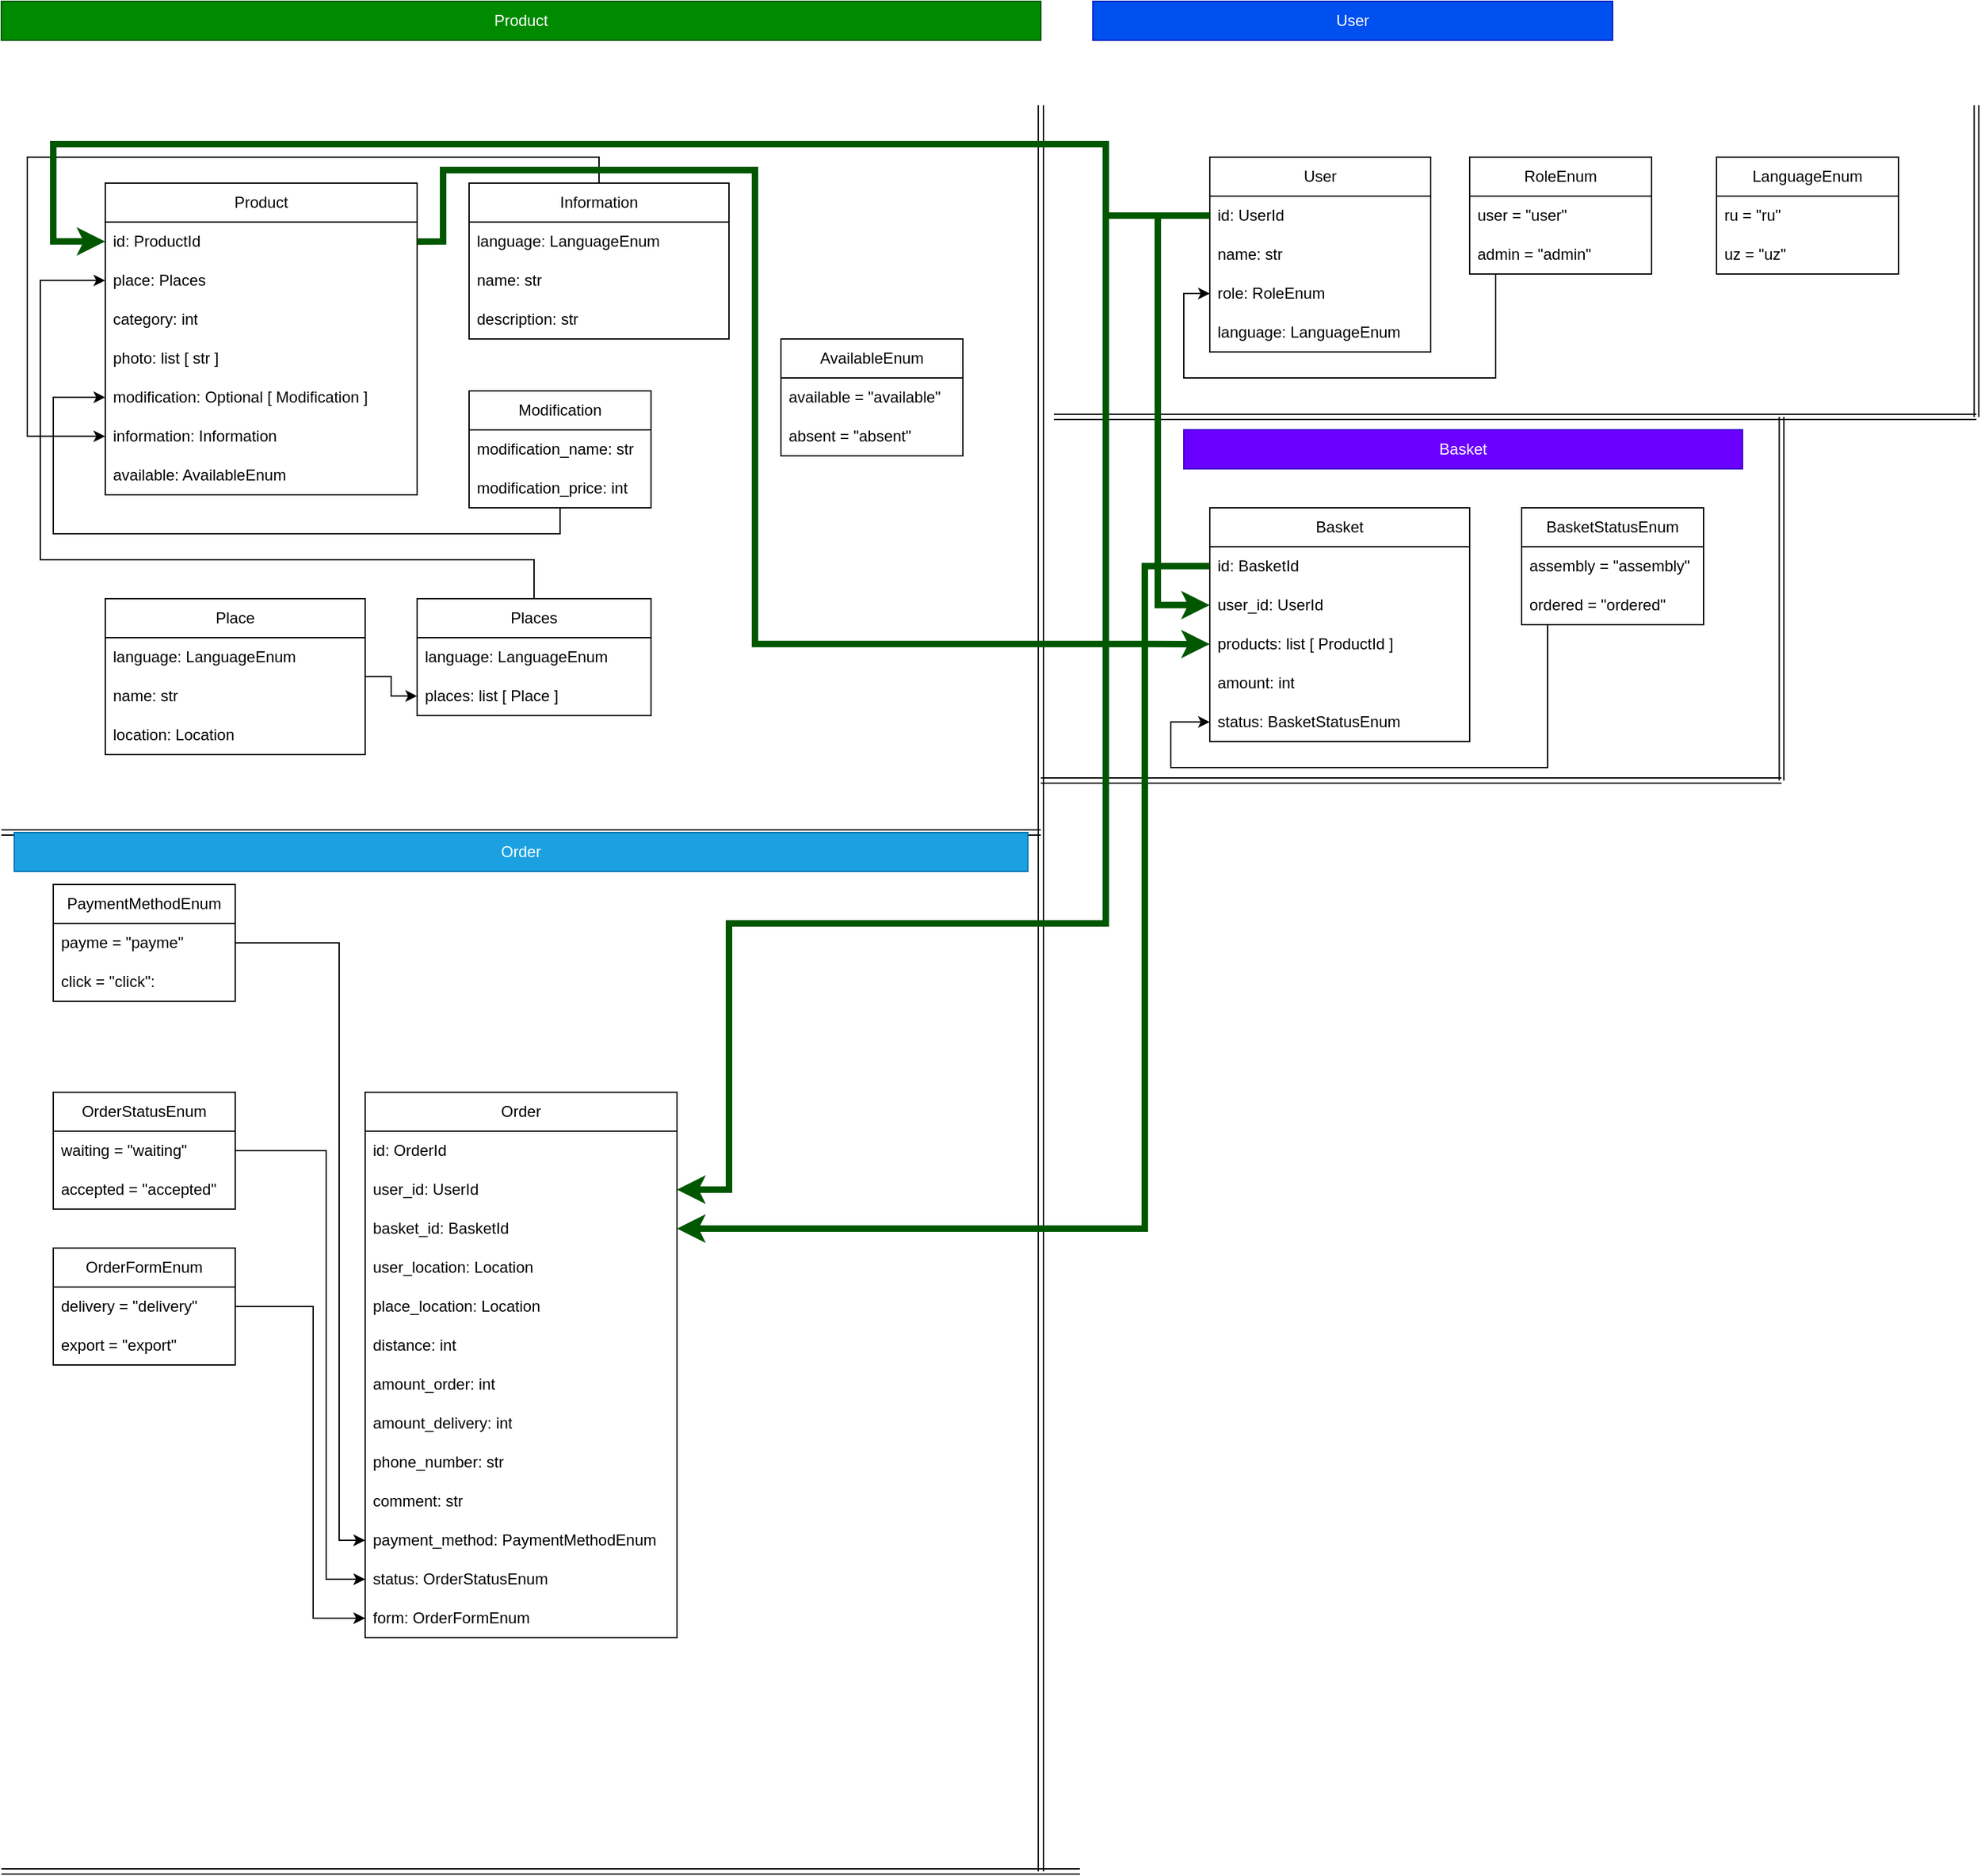 <mxfile version="21.3.2" type="github" pages="2">
  <diagram name="Страница 1" id="1BGJjEX1ncRzJNrh3b40">
    <mxGraphModel dx="1857" dy="2196" grid="1" gridSize="10" guides="1" tooltips="1" connect="1" arrows="1" fold="1" page="1" pageScale="1" pageWidth="827" pageHeight="1169" math="0" shadow="0">
      <root>
        <mxCell id="0" />
        <mxCell id="1" parent="0" />
        <mxCell id="f8X2pZttK8cUpLkIfQlC-1" value="Product" style="swimlane;fontStyle=0;childLayout=stackLayout;horizontal=1;startSize=30;horizontalStack=0;resizeParent=1;resizeParentMax=0;resizeLast=0;collapsible=1;marginBottom=0;whiteSpace=wrap;html=1;" parent="1" vertex="1">
          <mxGeometry x="80" y="59.94" width="240" height="240" as="geometry" />
        </mxCell>
        <mxCell id="f8X2pZttK8cUpLkIfQlC-2" value="id: ProductId" style="text;strokeColor=none;fillColor=none;align=left;verticalAlign=middle;spacingLeft=4;spacingRight=4;overflow=hidden;points=[[0,0.5],[1,0.5]];portConstraint=eastwest;rotatable=0;whiteSpace=wrap;html=1;" parent="f8X2pZttK8cUpLkIfQlC-1" vertex="1">
          <mxGeometry y="30" width="240" height="30" as="geometry" />
        </mxCell>
        <mxCell id="f8X2pZttK8cUpLkIfQlC-3" value="place: Places" style="text;strokeColor=none;fillColor=none;align=left;verticalAlign=middle;spacingLeft=4;spacingRight=4;overflow=hidden;points=[[0,0.5],[1,0.5]];portConstraint=eastwest;rotatable=0;whiteSpace=wrap;html=1;" parent="f8X2pZttK8cUpLkIfQlC-1" vertex="1">
          <mxGeometry y="60" width="240" height="30" as="geometry" />
        </mxCell>
        <mxCell id="f8X2pZttK8cUpLkIfQlC-4" value="category: int" style="text;strokeColor=none;fillColor=none;align=left;verticalAlign=middle;spacingLeft=4;spacingRight=4;overflow=hidden;points=[[0,0.5],[1,0.5]];portConstraint=eastwest;rotatable=0;whiteSpace=wrap;html=1;" parent="f8X2pZttK8cUpLkIfQlC-1" vertex="1">
          <mxGeometry y="90" width="240" height="30" as="geometry" />
        </mxCell>
        <mxCell id="f8X2pZttK8cUpLkIfQlC-5" value="photo: list [ str ]" style="text;strokeColor=none;fillColor=none;align=left;verticalAlign=middle;spacingLeft=4;spacingRight=4;overflow=hidden;points=[[0,0.5],[1,0.5]];portConstraint=eastwest;rotatable=0;whiteSpace=wrap;html=1;" parent="f8X2pZttK8cUpLkIfQlC-1" vertex="1">
          <mxGeometry y="120" width="240" height="30" as="geometry" />
        </mxCell>
        <mxCell id="f8X2pZttK8cUpLkIfQlC-6" value="modification: Optional [ Modification ]" style="text;strokeColor=none;fillColor=none;align=left;verticalAlign=middle;spacingLeft=4;spacingRight=4;overflow=hidden;points=[[0,0.5],[1,0.5]];portConstraint=eastwest;rotatable=0;whiteSpace=wrap;html=1;" parent="f8X2pZttK8cUpLkIfQlC-1" vertex="1">
          <mxGeometry y="150" width="240" height="30" as="geometry" />
        </mxCell>
        <mxCell id="f8X2pZttK8cUpLkIfQlC-7" value="information: Information" style="text;strokeColor=none;fillColor=none;align=left;verticalAlign=middle;spacingLeft=4;spacingRight=4;overflow=hidden;points=[[0,0.5],[1,0.5]];portConstraint=eastwest;rotatable=0;whiteSpace=wrap;html=1;" parent="f8X2pZttK8cUpLkIfQlC-1" vertex="1">
          <mxGeometry y="180" width="240" height="30" as="geometry" />
        </mxCell>
        <mxCell id="f8X2pZttK8cUpLkIfQlC-8" value="available: AvailableEnum" style="text;strokeColor=none;fillColor=none;align=left;verticalAlign=middle;spacingLeft=4;spacingRight=4;overflow=hidden;points=[[0,0.5],[1,0.5]];portConstraint=eastwest;rotatable=0;whiteSpace=wrap;html=1;" parent="f8X2pZttK8cUpLkIfQlC-1" vertex="1">
          <mxGeometry y="210" width="240" height="30" as="geometry" />
        </mxCell>
        <mxCell id="f8X2pZttK8cUpLkIfQlC-16" style="edgeStyle=orthogonalEdgeStyle;rounded=0;orthogonalLoop=1;jettySize=auto;html=1;entryX=0;entryY=0.5;entryDx=0;entryDy=0;" parent="1" source="f8X2pZttK8cUpLkIfQlC-12" target="f8X2pZttK8cUpLkIfQlC-7" edge="1">
          <mxGeometry relative="1" as="geometry">
            <Array as="points">
              <mxPoint x="460" y="39.94" />
              <mxPoint x="20" y="39.94" />
              <mxPoint x="20" y="254.94" />
            </Array>
          </mxGeometry>
        </mxCell>
        <mxCell id="f8X2pZttK8cUpLkIfQlC-12" value="Information" style="swimlane;fontStyle=0;childLayout=stackLayout;horizontal=1;startSize=30;horizontalStack=0;resizeParent=1;resizeParentMax=0;resizeLast=0;collapsible=1;marginBottom=0;whiteSpace=wrap;html=1;" parent="1" vertex="1">
          <mxGeometry x="360" y="59.94" width="200" height="120" as="geometry" />
        </mxCell>
        <mxCell id="f8X2pZttK8cUpLkIfQlC-13" value="language: LanguageEnum" style="text;strokeColor=none;fillColor=none;align=left;verticalAlign=middle;spacingLeft=4;spacingRight=4;overflow=hidden;points=[[0,0.5],[1,0.5]];portConstraint=eastwest;rotatable=0;whiteSpace=wrap;html=1;" parent="f8X2pZttK8cUpLkIfQlC-12" vertex="1">
          <mxGeometry y="30" width="200" height="30" as="geometry" />
        </mxCell>
        <mxCell id="f8X2pZttK8cUpLkIfQlC-14" value="name: str" style="text;strokeColor=none;fillColor=none;align=left;verticalAlign=middle;spacingLeft=4;spacingRight=4;overflow=hidden;points=[[0,0.5],[1,0.5]];portConstraint=eastwest;rotatable=0;whiteSpace=wrap;html=1;" parent="f8X2pZttK8cUpLkIfQlC-12" vertex="1">
          <mxGeometry y="60" width="200" height="30" as="geometry" />
        </mxCell>
        <mxCell id="f8X2pZttK8cUpLkIfQlC-15" value="description: str" style="text;strokeColor=none;fillColor=none;align=left;verticalAlign=middle;spacingLeft=4;spacingRight=4;overflow=hidden;points=[[0,0.5],[1,0.5]];portConstraint=eastwest;rotatable=0;whiteSpace=wrap;html=1;" parent="f8X2pZttK8cUpLkIfQlC-12" vertex="1">
          <mxGeometry y="90" width="200" height="30" as="geometry" />
        </mxCell>
        <mxCell id="f8X2pZttK8cUpLkIfQlC-21" style="edgeStyle=orthogonalEdgeStyle;rounded=0;orthogonalLoop=1;jettySize=auto;html=1;entryX=0;entryY=0.5;entryDx=0;entryDy=0;" parent="1" source="f8X2pZttK8cUpLkIfQlC-17" target="f8X2pZttK8cUpLkIfQlC-6" edge="1">
          <mxGeometry relative="1" as="geometry">
            <Array as="points">
              <mxPoint x="430" y="329.94" />
              <mxPoint x="40" y="329.94" />
              <mxPoint x="40" y="224.94" />
            </Array>
          </mxGeometry>
        </mxCell>
        <mxCell id="f8X2pZttK8cUpLkIfQlC-17" value="Modification" style="swimlane;fontStyle=0;childLayout=stackLayout;horizontal=1;startSize=30;horizontalStack=0;resizeParent=1;resizeParentMax=0;resizeLast=0;collapsible=1;marginBottom=0;whiteSpace=wrap;html=1;" parent="1" vertex="1">
          <mxGeometry x="360" y="219.94" width="140" height="90" as="geometry" />
        </mxCell>
        <mxCell id="f8X2pZttK8cUpLkIfQlC-19" value="modification_name: str" style="text;strokeColor=none;fillColor=none;align=left;verticalAlign=middle;spacingLeft=4;spacingRight=4;overflow=hidden;points=[[0,0.5],[1,0.5]];portConstraint=eastwest;rotatable=0;whiteSpace=wrap;html=1;" parent="f8X2pZttK8cUpLkIfQlC-17" vertex="1">
          <mxGeometry y="30" width="140" height="30" as="geometry" />
        </mxCell>
        <mxCell id="f8X2pZttK8cUpLkIfQlC-20" value="modification_price: int" style="text;strokeColor=none;fillColor=none;align=left;verticalAlign=middle;spacingLeft=4;spacingRight=4;overflow=hidden;points=[[0,0.5],[1,0.5]];portConstraint=eastwest;rotatable=0;whiteSpace=wrap;html=1;" parent="f8X2pZttK8cUpLkIfQlC-17" vertex="1">
          <mxGeometry y="60" width="140" height="30" as="geometry" />
        </mxCell>
        <mxCell id="f8X2pZttK8cUpLkIfQlC-30" style="edgeStyle=orthogonalEdgeStyle;rounded=0;orthogonalLoop=1;jettySize=auto;html=1;entryX=0;entryY=0.5;entryDx=0;entryDy=0;" parent="1" source="f8X2pZttK8cUpLkIfQlC-22" target="f8X2pZttK8cUpLkIfQlC-28" edge="1">
          <mxGeometry relative="1" as="geometry" />
        </mxCell>
        <mxCell id="f8X2pZttK8cUpLkIfQlC-22" value="Place" style="swimlane;fontStyle=0;childLayout=stackLayout;horizontal=1;startSize=30;horizontalStack=0;resizeParent=1;resizeParentMax=0;resizeLast=0;collapsible=1;marginBottom=0;whiteSpace=wrap;html=1;" parent="1" vertex="1">
          <mxGeometry x="80" y="379.94" width="200" height="120" as="geometry" />
        </mxCell>
        <mxCell id="f8X2pZttK8cUpLkIfQlC-23" value="language: LanguageEnum" style="text;strokeColor=none;fillColor=none;align=left;verticalAlign=middle;spacingLeft=4;spacingRight=4;overflow=hidden;points=[[0,0.5],[1,0.5]];portConstraint=eastwest;rotatable=0;whiteSpace=wrap;html=1;" parent="f8X2pZttK8cUpLkIfQlC-22" vertex="1">
          <mxGeometry y="30" width="200" height="30" as="geometry" />
        </mxCell>
        <mxCell id="f8X2pZttK8cUpLkIfQlC-24" value="name: str" style="text;strokeColor=none;fillColor=none;align=left;verticalAlign=middle;spacingLeft=4;spacingRight=4;overflow=hidden;points=[[0,0.5],[1,0.5]];portConstraint=eastwest;rotatable=0;whiteSpace=wrap;html=1;" parent="f8X2pZttK8cUpLkIfQlC-22" vertex="1">
          <mxGeometry y="60" width="200" height="30" as="geometry" />
        </mxCell>
        <mxCell id="f8X2pZttK8cUpLkIfQlC-25" value="location: Location" style="text;strokeColor=none;fillColor=none;align=left;verticalAlign=middle;spacingLeft=4;spacingRight=4;overflow=hidden;points=[[0,0.5],[1,0.5]];portConstraint=eastwest;rotatable=0;whiteSpace=wrap;html=1;" parent="f8X2pZttK8cUpLkIfQlC-22" vertex="1">
          <mxGeometry y="90" width="200" height="30" as="geometry" />
        </mxCell>
        <mxCell id="f8X2pZttK8cUpLkIfQlC-31" style="edgeStyle=orthogonalEdgeStyle;rounded=0;orthogonalLoop=1;jettySize=auto;html=1;entryX=0;entryY=0.5;entryDx=0;entryDy=0;" parent="1" source="f8X2pZttK8cUpLkIfQlC-26" target="f8X2pZttK8cUpLkIfQlC-3" edge="1">
          <mxGeometry relative="1" as="geometry">
            <Array as="points">
              <mxPoint x="410" y="349.94" />
              <mxPoint x="30" y="349.94" />
              <mxPoint x="30" y="134.94" />
            </Array>
          </mxGeometry>
        </mxCell>
        <mxCell id="f8X2pZttK8cUpLkIfQlC-26" value="Places" style="swimlane;fontStyle=0;childLayout=stackLayout;horizontal=1;startSize=30;horizontalStack=0;resizeParent=1;resizeParentMax=0;resizeLast=0;collapsible=1;marginBottom=0;whiteSpace=wrap;html=1;" parent="1" vertex="1">
          <mxGeometry x="320" y="379.94" width="180" height="90" as="geometry" />
        </mxCell>
        <mxCell id="f8X2pZttK8cUpLkIfQlC-27" value="language: LanguageEnum" style="text;strokeColor=none;fillColor=none;align=left;verticalAlign=middle;spacingLeft=4;spacingRight=4;overflow=hidden;points=[[0,0.5],[1,0.5]];portConstraint=eastwest;rotatable=0;whiteSpace=wrap;html=1;" parent="f8X2pZttK8cUpLkIfQlC-26" vertex="1">
          <mxGeometry y="30" width="180" height="30" as="geometry" />
        </mxCell>
        <mxCell id="f8X2pZttK8cUpLkIfQlC-28" value="places: list [ Place ]" style="text;strokeColor=none;fillColor=none;align=left;verticalAlign=middle;spacingLeft=4;spacingRight=4;overflow=hidden;points=[[0,0.5],[1,0.5]];portConstraint=eastwest;rotatable=0;whiteSpace=wrap;html=1;" parent="f8X2pZttK8cUpLkIfQlC-26" vertex="1">
          <mxGeometry y="60" width="180" height="30" as="geometry" />
        </mxCell>
        <mxCell id="f8X2pZttK8cUpLkIfQlC-32" value="LanguageEnum" style="swimlane;fontStyle=0;childLayout=stackLayout;horizontal=1;startSize=30;horizontalStack=0;resizeParent=1;resizeParentMax=0;resizeLast=0;collapsible=1;marginBottom=0;whiteSpace=wrap;html=1;" parent="1" vertex="1">
          <mxGeometry x="1320" y="40" width="140" height="90" as="geometry" />
        </mxCell>
        <mxCell id="f8X2pZttK8cUpLkIfQlC-33" value="ru = &quot;ru&quot;" style="text;strokeColor=none;fillColor=none;align=left;verticalAlign=middle;spacingLeft=4;spacingRight=4;overflow=hidden;points=[[0,0.5],[1,0.5]];portConstraint=eastwest;rotatable=0;whiteSpace=wrap;html=1;" parent="f8X2pZttK8cUpLkIfQlC-32" vertex="1">
          <mxGeometry y="30" width="140" height="30" as="geometry" />
        </mxCell>
        <mxCell id="f8X2pZttK8cUpLkIfQlC-34" value="uz = &quot;uz&quot;" style="text;strokeColor=none;fillColor=none;align=left;verticalAlign=middle;spacingLeft=4;spacingRight=4;overflow=hidden;points=[[0,0.5],[1,0.5]];portConstraint=eastwest;rotatable=0;whiteSpace=wrap;html=1;" parent="f8X2pZttK8cUpLkIfQlC-32" vertex="1">
          <mxGeometry y="60" width="140" height="30" as="geometry" />
        </mxCell>
        <mxCell id="f8X2pZttK8cUpLkIfQlC-40" value="AvailableEnum" style="swimlane;fontStyle=0;childLayout=stackLayout;horizontal=1;startSize=30;horizontalStack=0;resizeParent=1;resizeParentMax=0;resizeLast=0;collapsible=1;marginBottom=0;whiteSpace=wrap;html=1;" parent="1" vertex="1">
          <mxGeometry x="600" y="179.94" width="140" height="90" as="geometry" />
        </mxCell>
        <mxCell id="f8X2pZttK8cUpLkIfQlC-41" value="available = &quot;available&quot;" style="text;strokeColor=none;fillColor=none;align=left;verticalAlign=middle;spacingLeft=4;spacingRight=4;overflow=hidden;points=[[0,0.5],[1,0.5]];portConstraint=eastwest;rotatable=0;whiteSpace=wrap;html=1;" parent="f8X2pZttK8cUpLkIfQlC-40" vertex="1">
          <mxGeometry y="30" width="140" height="30" as="geometry" />
        </mxCell>
        <mxCell id="f8X2pZttK8cUpLkIfQlC-42" value="absent = &quot;absent&quot;" style="text;strokeColor=none;fillColor=none;align=left;verticalAlign=middle;spacingLeft=4;spacingRight=4;overflow=hidden;points=[[0,0.5],[1,0.5]];portConstraint=eastwest;rotatable=0;whiteSpace=wrap;html=1;" parent="f8X2pZttK8cUpLkIfQlC-40" vertex="1">
          <mxGeometry y="60" width="140" height="30" as="geometry" />
        </mxCell>
        <mxCell id="f8X2pZttK8cUpLkIfQlC-44" value="Product" style="rounded=0;whiteSpace=wrap;html=1;fillColor=#008a00;fontColor=#ffffff;strokeColor=#005700;" parent="1" vertex="1">
          <mxGeometry y="-80" width="800" height="30" as="geometry" />
        </mxCell>
        <mxCell id="f8X2pZttK8cUpLkIfQlC-45" value="User" style="swimlane;fontStyle=0;childLayout=stackLayout;horizontal=1;startSize=30;horizontalStack=0;resizeParent=1;resizeParentMax=0;resizeLast=0;collapsible=1;marginBottom=0;whiteSpace=wrap;html=1;" parent="1" vertex="1">
          <mxGeometry x="930" y="40" width="170" height="150" as="geometry" />
        </mxCell>
        <mxCell id="f8X2pZttK8cUpLkIfQlC-46" value="id: UserId" style="text;strokeColor=none;fillColor=none;align=left;verticalAlign=middle;spacingLeft=4;spacingRight=4;overflow=hidden;points=[[0,0.5],[1,0.5]];portConstraint=eastwest;rotatable=0;whiteSpace=wrap;html=1;" parent="f8X2pZttK8cUpLkIfQlC-45" vertex="1">
          <mxGeometry y="30" width="170" height="30" as="geometry" />
        </mxCell>
        <mxCell id="f8X2pZttK8cUpLkIfQlC-47" value="name: str" style="text;strokeColor=none;fillColor=none;align=left;verticalAlign=middle;spacingLeft=4;spacingRight=4;overflow=hidden;points=[[0,0.5],[1,0.5]];portConstraint=eastwest;rotatable=0;whiteSpace=wrap;html=1;" parent="f8X2pZttK8cUpLkIfQlC-45" vertex="1">
          <mxGeometry y="60" width="170" height="30" as="geometry" />
        </mxCell>
        <mxCell id="f8X2pZttK8cUpLkIfQlC-48" value="role: RoleEnum" style="text;strokeColor=none;fillColor=none;align=left;verticalAlign=middle;spacingLeft=4;spacingRight=4;overflow=hidden;points=[[0,0.5],[1,0.5]];portConstraint=eastwest;rotatable=0;whiteSpace=wrap;html=1;" parent="f8X2pZttK8cUpLkIfQlC-45" vertex="1">
          <mxGeometry y="90" width="170" height="30" as="geometry" />
        </mxCell>
        <mxCell id="lFdyLkY2SjPW8qDEbbIa-1" value="language: LanguageEnum" style="text;strokeColor=none;fillColor=none;align=left;verticalAlign=middle;spacingLeft=4;spacingRight=4;overflow=hidden;points=[[0,0.5],[1,0.5]];portConstraint=eastwest;rotatable=0;whiteSpace=wrap;html=1;" parent="f8X2pZttK8cUpLkIfQlC-45" vertex="1">
          <mxGeometry y="120" width="170" height="30" as="geometry" />
        </mxCell>
        <mxCell id="f8X2pZttK8cUpLkIfQlC-53" style="edgeStyle=orthogonalEdgeStyle;rounded=0;orthogonalLoop=1;jettySize=auto;html=1;entryX=0;entryY=0.5;entryDx=0;entryDy=0;" parent="1" source="f8X2pZttK8cUpLkIfQlC-49" target="f8X2pZttK8cUpLkIfQlC-48" edge="1">
          <mxGeometry relative="1" as="geometry">
            <Array as="points">
              <mxPoint x="1150" y="210" />
              <mxPoint x="910" y="210" />
              <mxPoint x="910" y="145" />
            </Array>
          </mxGeometry>
        </mxCell>
        <mxCell id="f8X2pZttK8cUpLkIfQlC-49" value="RoleEnum" style="swimlane;fontStyle=0;childLayout=stackLayout;horizontal=1;startSize=30;horizontalStack=0;resizeParent=1;resizeParentMax=0;resizeLast=0;collapsible=1;marginBottom=0;whiteSpace=wrap;html=1;" parent="1" vertex="1">
          <mxGeometry x="1130" y="40" width="140" height="90" as="geometry" />
        </mxCell>
        <mxCell id="f8X2pZttK8cUpLkIfQlC-50" value="user = &quot;user&quot;" style="text;strokeColor=none;fillColor=none;align=left;verticalAlign=middle;spacingLeft=4;spacingRight=4;overflow=hidden;points=[[0,0.5],[1,0.5]];portConstraint=eastwest;rotatable=0;whiteSpace=wrap;html=1;" parent="f8X2pZttK8cUpLkIfQlC-49" vertex="1">
          <mxGeometry y="30" width="140" height="30" as="geometry" />
        </mxCell>
        <mxCell id="f8X2pZttK8cUpLkIfQlC-51" value="admin = &quot;admin&quot;" style="text;strokeColor=none;fillColor=none;align=left;verticalAlign=middle;spacingLeft=4;spacingRight=4;overflow=hidden;points=[[0,0.5],[1,0.5]];portConstraint=eastwest;rotatable=0;whiteSpace=wrap;html=1;" parent="f8X2pZttK8cUpLkIfQlC-49" vertex="1">
          <mxGeometry y="60" width="140" height="30" as="geometry" />
        </mxCell>
        <mxCell id="f8X2pZttK8cUpLkIfQlC-54" value="User" style="rounded=0;whiteSpace=wrap;html=1;fillColor=#0050ef;fontColor=#ffffff;strokeColor=#001DBC;" parent="1" vertex="1">
          <mxGeometry x="840" y="-80" width="400" height="30" as="geometry" />
        </mxCell>
        <mxCell id="f8X2pZttK8cUpLkIfQlC-55" value="Basket" style="swimlane;fontStyle=0;childLayout=stackLayout;horizontal=1;startSize=30;horizontalStack=0;resizeParent=1;resizeParentMax=0;resizeLast=0;collapsible=1;marginBottom=0;whiteSpace=wrap;html=1;" parent="1" vertex="1">
          <mxGeometry x="930" y="309.94" width="200" height="180" as="geometry" />
        </mxCell>
        <mxCell id="f8X2pZttK8cUpLkIfQlC-56" value="id: BasketId" style="text;strokeColor=none;fillColor=none;align=left;verticalAlign=middle;spacingLeft=4;spacingRight=4;overflow=hidden;points=[[0,0.5],[1,0.5]];portConstraint=eastwest;rotatable=0;whiteSpace=wrap;html=1;" parent="f8X2pZttK8cUpLkIfQlC-55" vertex="1">
          <mxGeometry y="30" width="200" height="30" as="geometry" />
        </mxCell>
        <mxCell id="f8X2pZttK8cUpLkIfQlC-57" value="user_id: UserId" style="text;strokeColor=none;fillColor=none;align=left;verticalAlign=middle;spacingLeft=4;spacingRight=4;overflow=hidden;points=[[0,0.5],[1,0.5]];portConstraint=eastwest;rotatable=0;whiteSpace=wrap;html=1;" parent="f8X2pZttK8cUpLkIfQlC-55" vertex="1">
          <mxGeometry y="60" width="200" height="30" as="geometry" />
        </mxCell>
        <mxCell id="f8X2pZttK8cUpLkIfQlC-58" value="products: list [ ProductId ]" style="text;strokeColor=none;fillColor=none;align=left;verticalAlign=middle;spacingLeft=4;spacingRight=4;overflow=hidden;points=[[0,0.5],[1,0.5]];portConstraint=eastwest;rotatable=0;whiteSpace=wrap;html=1;" parent="f8X2pZttK8cUpLkIfQlC-55" vertex="1">
          <mxGeometry y="90" width="200" height="30" as="geometry" />
        </mxCell>
        <mxCell id="f8X2pZttK8cUpLkIfQlC-61" value="amount: int" style="text;strokeColor=none;fillColor=none;align=left;verticalAlign=middle;spacingLeft=4;spacingRight=4;overflow=hidden;points=[[0,0.5],[1,0.5]];portConstraint=eastwest;rotatable=0;whiteSpace=wrap;html=1;" parent="f8X2pZttK8cUpLkIfQlC-55" vertex="1">
          <mxGeometry y="120" width="200" height="30" as="geometry" />
        </mxCell>
        <mxCell id="f8X2pZttK8cUpLkIfQlC-62" value="status: BasketStatusEnum" style="text;strokeColor=none;fillColor=none;align=left;verticalAlign=middle;spacingLeft=4;spacingRight=4;overflow=hidden;points=[[0,0.5],[1,0.5]];portConstraint=eastwest;rotatable=0;whiteSpace=wrap;html=1;" parent="f8X2pZttK8cUpLkIfQlC-55" vertex="1">
          <mxGeometry y="150" width="200" height="30" as="geometry" />
        </mxCell>
        <mxCell id="f8X2pZttK8cUpLkIfQlC-59" value="" style="shape=link;html=1;rounded=0;" parent="1" edge="1">
          <mxGeometry width="100" relative="1" as="geometry">
            <mxPoint y="560" as="sourcePoint" />
            <mxPoint x="800" y="560" as="targetPoint" />
          </mxGeometry>
        </mxCell>
        <mxCell id="f8X2pZttK8cUpLkIfQlC-60" value="" style="shape=link;html=1;rounded=0;" parent="1" edge="1">
          <mxGeometry width="100" relative="1" as="geometry">
            <mxPoint x="800" as="sourcePoint" />
            <mxPoint x="800" y="1360" as="targetPoint" />
          </mxGeometry>
        </mxCell>
        <mxCell id="f8X2pZttK8cUpLkIfQlC-68" style="edgeStyle=orthogonalEdgeStyle;rounded=0;orthogonalLoop=1;jettySize=auto;html=1;entryX=0;entryY=0.5;entryDx=0;entryDy=0;" parent="1" source="f8X2pZttK8cUpLkIfQlC-64" target="f8X2pZttK8cUpLkIfQlC-62" edge="1">
          <mxGeometry relative="1" as="geometry">
            <Array as="points">
              <mxPoint x="1190" y="510" />
              <mxPoint x="900" y="510" />
              <mxPoint x="900" y="475" />
            </Array>
          </mxGeometry>
        </mxCell>
        <mxCell id="f8X2pZttK8cUpLkIfQlC-64" value="BasketStatusEnum" style="swimlane;fontStyle=0;childLayout=stackLayout;horizontal=1;startSize=30;horizontalStack=0;resizeParent=1;resizeParentMax=0;resizeLast=0;collapsible=1;marginBottom=0;whiteSpace=wrap;html=1;" parent="1" vertex="1">
          <mxGeometry x="1170" y="309.94" width="140" height="90" as="geometry" />
        </mxCell>
        <mxCell id="f8X2pZttK8cUpLkIfQlC-65" value="assembly = &quot;assembly&quot;" style="text;strokeColor=none;fillColor=none;align=left;verticalAlign=middle;spacingLeft=4;spacingRight=4;overflow=hidden;points=[[0,0.5],[1,0.5]];portConstraint=eastwest;rotatable=0;whiteSpace=wrap;html=1;" parent="f8X2pZttK8cUpLkIfQlC-64" vertex="1">
          <mxGeometry y="30" width="140" height="30" as="geometry" />
        </mxCell>
        <mxCell id="f8X2pZttK8cUpLkIfQlC-66" value="ordered = &quot;ordered&quot;" style="text;strokeColor=none;fillColor=none;align=left;verticalAlign=middle;spacingLeft=4;spacingRight=4;overflow=hidden;points=[[0,0.5],[1,0.5]];portConstraint=eastwest;rotatable=0;whiteSpace=wrap;html=1;" parent="f8X2pZttK8cUpLkIfQlC-64" vertex="1">
          <mxGeometry y="60" width="140" height="30" as="geometry" />
        </mxCell>
        <mxCell id="f8X2pZttK8cUpLkIfQlC-69" value="" style="shape=link;html=1;rounded=0;" parent="1" edge="1">
          <mxGeometry width="100" relative="1" as="geometry">
            <mxPoint x="810" y="240" as="sourcePoint" />
            <mxPoint x="1520" y="240" as="targetPoint" />
          </mxGeometry>
        </mxCell>
        <mxCell id="f8X2pZttK8cUpLkIfQlC-70" value="" style="shape=link;html=1;rounded=0;width=-3.548;" parent="1" edge="1">
          <mxGeometry width="100" relative="1" as="geometry">
            <mxPoint x="1520" as="sourcePoint" />
            <mxPoint x="1520" y="240" as="targetPoint" />
          </mxGeometry>
        </mxCell>
        <mxCell id="f8X2pZttK8cUpLkIfQlC-71" value="" style="shape=link;html=1;rounded=0;width=-3.548;" parent="1" edge="1">
          <mxGeometry width="100" relative="1" as="geometry">
            <mxPoint x="1370" y="240" as="sourcePoint" />
            <mxPoint x="1370" y="520" as="targetPoint" />
          </mxGeometry>
        </mxCell>
        <mxCell id="f8X2pZttK8cUpLkIfQlC-72" value="" style="shape=link;html=1;rounded=0;" parent="1" edge="1">
          <mxGeometry width="100" relative="1" as="geometry">
            <mxPoint x="800" y="520" as="sourcePoint" />
            <mxPoint x="1370" y="520" as="targetPoint" />
          </mxGeometry>
        </mxCell>
        <mxCell id="f8X2pZttK8cUpLkIfQlC-73" value="Basket" style="rounded=0;whiteSpace=wrap;html=1;fillColor=#6a00ff;fontColor=#ffffff;strokeColor=#3700CC;" parent="1" vertex="1">
          <mxGeometry x="910" y="249.91" width="430" height="30.06" as="geometry" />
        </mxCell>
        <mxCell id="f8X2pZttK8cUpLkIfQlC-74" value="" style="shape=link;html=1;rounded=0;" parent="1" edge="1">
          <mxGeometry width="100" relative="1" as="geometry">
            <mxPoint y="1360" as="sourcePoint" />
            <mxPoint x="830" y="1360" as="targetPoint" />
          </mxGeometry>
        </mxCell>
        <mxCell id="f8X2pZttK8cUpLkIfQlC-75" value="Order" style="swimlane;fontStyle=0;childLayout=stackLayout;horizontal=1;startSize=30;horizontalStack=0;resizeParent=1;resizeParentMax=0;resizeLast=0;collapsible=1;marginBottom=0;whiteSpace=wrap;html=1;" parent="1" vertex="1">
          <mxGeometry x="280" y="760" width="240" height="420" as="geometry" />
        </mxCell>
        <mxCell id="f8X2pZttK8cUpLkIfQlC-76" value="id: OrderId" style="text;strokeColor=none;fillColor=none;align=left;verticalAlign=middle;spacingLeft=4;spacingRight=4;overflow=hidden;points=[[0,0.5],[1,0.5]];portConstraint=eastwest;rotatable=0;whiteSpace=wrap;html=1;" parent="f8X2pZttK8cUpLkIfQlC-75" vertex="1">
          <mxGeometry y="30" width="240" height="30" as="geometry" />
        </mxCell>
        <mxCell id="f8X2pZttK8cUpLkIfQlC-77" value="user_id: UserId" style="text;strokeColor=none;fillColor=none;align=left;verticalAlign=middle;spacingLeft=4;spacingRight=4;overflow=hidden;points=[[0,0.5],[1,0.5]];portConstraint=eastwest;rotatable=0;whiteSpace=wrap;html=1;" parent="f8X2pZttK8cUpLkIfQlC-75" vertex="1">
          <mxGeometry y="60" width="240" height="30" as="geometry" />
        </mxCell>
        <mxCell id="f8X2pZttK8cUpLkIfQlC-78" value="basket_id: BasketId" style="text;strokeColor=none;fillColor=none;align=left;verticalAlign=middle;spacingLeft=4;spacingRight=4;overflow=hidden;points=[[0,0.5],[1,0.5]];portConstraint=eastwest;rotatable=0;whiteSpace=wrap;html=1;" parent="f8X2pZttK8cUpLkIfQlC-75" vertex="1">
          <mxGeometry y="90" width="240" height="30" as="geometry" />
        </mxCell>
        <mxCell id="f8X2pZttK8cUpLkIfQlC-79" value="user_location: Location" style="text;strokeColor=none;fillColor=none;align=left;verticalAlign=middle;spacingLeft=4;spacingRight=4;overflow=hidden;points=[[0,0.5],[1,0.5]];portConstraint=eastwest;rotatable=0;whiteSpace=wrap;html=1;" parent="f8X2pZttK8cUpLkIfQlC-75" vertex="1">
          <mxGeometry y="120" width="240" height="30" as="geometry" />
        </mxCell>
        <mxCell id="f8X2pZttK8cUpLkIfQlC-80" value="place_location: Location" style="text;strokeColor=none;fillColor=none;align=left;verticalAlign=middle;spacingLeft=4;spacingRight=4;overflow=hidden;points=[[0,0.5],[1,0.5]];portConstraint=eastwest;rotatable=0;whiteSpace=wrap;html=1;" parent="f8X2pZttK8cUpLkIfQlC-75" vertex="1">
          <mxGeometry y="150" width="240" height="30" as="geometry" />
        </mxCell>
        <mxCell id="f8X2pZttK8cUpLkIfQlC-81" value="distance: int" style="text;strokeColor=none;fillColor=none;align=left;verticalAlign=middle;spacingLeft=4;spacingRight=4;overflow=hidden;points=[[0,0.5],[1,0.5]];portConstraint=eastwest;rotatable=0;whiteSpace=wrap;html=1;" parent="f8X2pZttK8cUpLkIfQlC-75" vertex="1">
          <mxGeometry y="180" width="240" height="30" as="geometry" />
        </mxCell>
        <mxCell id="f8X2pZttK8cUpLkIfQlC-83" value="amount_order: int" style="text;strokeColor=none;fillColor=none;align=left;verticalAlign=middle;spacingLeft=4;spacingRight=4;overflow=hidden;points=[[0,0.5],[1,0.5]];portConstraint=eastwest;rotatable=0;whiteSpace=wrap;html=1;" parent="f8X2pZttK8cUpLkIfQlC-75" vertex="1">
          <mxGeometry y="210" width="240" height="30" as="geometry" />
        </mxCell>
        <mxCell id="f8X2pZttK8cUpLkIfQlC-82" value="amount_delivery: int" style="text;strokeColor=none;fillColor=none;align=left;verticalAlign=middle;spacingLeft=4;spacingRight=4;overflow=hidden;points=[[0,0.5],[1,0.5]];portConstraint=eastwest;rotatable=0;whiteSpace=wrap;html=1;" parent="f8X2pZttK8cUpLkIfQlC-75" vertex="1">
          <mxGeometry y="240" width="240" height="30" as="geometry" />
        </mxCell>
        <mxCell id="f8X2pZttK8cUpLkIfQlC-84" value="phone_number: str" style="text;strokeColor=none;fillColor=none;align=left;verticalAlign=middle;spacingLeft=4;spacingRight=4;overflow=hidden;points=[[0,0.5],[1,0.5]];portConstraint=eastwest;rotatable=0;whiteSpace=wrap;html=1;" parent="f8X2pZttK8cUpLkIfQlC-75" vertex="1">
          <mxGeometry y="270" width="240" height="30" as="geometry" />
        </mxCell>
        <mxCell id="f8X2pZttK8cUpLkIfQlC-85" value="comment: str" style="text;strokeColor=none;fillColor=none;align=left;verticalAlign=middle;spacingLeft=4;spacingRight=4;overflow=hidden;points=[[0,0.5],[1,0.5]];portConstraint=eastwest;rotatable=0;whiteSpace=wrap;html=1;" parent="f8X2pZttK8cUpLkIfQlC-75" vertex="1">
          <mxGeometry y="300" width="240" height="30" as="geometry" />
        </mxCell>
        <mxCell id="f8X2pZttK8cUpLkIfQlC-86" value="payment_method: PaymentMethodEnum" style="text;strokeColor=none;fillColor=none;align=left;verticalAlign=middle;spacingLeft=4;spacingRight=4;overflow=hidden;points=[[0,0.5],[1,0.5]];portConstraint=eastwest;rotatable=0;whiteSpace=wrap;html=1;" parent="f8X2pZttK8cUpLkIfQlC-75" vertex="1">
          <mxGeometry y="330" width="240" height="30" as="geometry" />
        </mxCell>
        <mxCell id="f8X2pZttK8cUpLkIfQlC-87" value="status: OrderStatusEnum" style="text;strokeColor=none;fillColor=none;align=left;verticalAlign=middle;spacingLeft=4;spacingRight=4;overflow=hidden;points=[[0,0.5],[1,0.5]];portConstraint=eastwest;rotatable=0;whiteSpace=wrap;html=1;" parent="f8X2pZttK8cUpLkIfQlC-75" vertex="1">
          <mxGeometry y="360" width="240" height="30" as="geometry" />
        </mxCell>
        <mxCell id="f8X2pZttK8cUpLkIfQlC-88" value="form: OrderFormEnum" style="text;strokeColor=none;fillColor=none;align=left;verticalAlign=middle;spacingLeft=4;spacingRight=4;overflow=hidden;points=[[0,0.5],[1,0.5]];portConstraint=eastwest;rotatable=0;whiteSpace=wrap;html=1;" parent="f8X2pZttK8cUpLkIfQlC-75" vertex="1">
          <mxGeometry y="390" width="240" height="30" as="geometry" />
        </mxCell>
        <mxCell id="f8X2pZttK8cUpLkIfQlC-93" style="edgeStyle=orthogonalEdgeStyle;rounded=0;orthogonalLoop=1;jettySize=auto;html=1;entryX=0;entryY=0.5;entryDx=0;entryDy=0;" parent="1" source="f8X2pZttK8cUpLkIfQlC-89" target="f8X2pZttK8cUpLkIfQlC-86" edge="1">
          <mxGeometry relative="1" as="geometry">
            <Array as="points">
              <mxPoint x="260" y="645" />
              <mxPoint x="260" y="1105" />
            </Array>
          </mxGeometry>
        </mxCell>
        <mxCell id="f8X2pZttK8cUpLkIfQlC-89" value="PaymentMethodEnum" style="swimlane;fontStyle=0;childLayout=stackLayout;horizontal=1;startSize=30;horizontalStack=0;resizeParent=1;resizeParentMax=0;resizeLast=0;collapsible=1;marginBottom=0;whiteSpace=wrap;html=1;" parent="1" vertex="1">
          <mxGeometry x="40" y="600" width="140" height="90" as="geometry" />
        </mxCell>
        <mxCell id="f8X2pZttK8cUpLkIfQlC-90" value="payme = &quot;payme&quot;" style="text;strokeColor=none;fillColor=none;align=left;verticalAlign=middle;spacingLeft=4;spacingRight=4;overflow=hidden;points=[[0,0.5],[1,0.5]];portConstraint=eastwest;rotatable=0;whiteSpace=wrap;html=1;" parent="f8X2pZttK8cUpLkIfQlC-89" vertex="1">
          <mxGeometry y="30" width="140" height="30" as="geometry" />
        </mxCell>
        <mxCell id="f8X2pZttK8cUpLkIfQlC-91" value="click = &quot;click&quot;:" style="text;strokeColor=none;fillColor=none;align=left;verticalAlign=middle;spacingLeft=4;spacingRight=4;overflow=hidden;points=[[0,0.5],[1,0.5]];portConstraint=eastwest;rotatable=0;whiteSpace=wrap;html=1;" parent="f8X2pZttK8cUpLkIfQlC-89" vertex="1">
          <mxGeometry y="60" width="140" height="30" as="geometry" />
        </mxCell>
        <mxCell id="f8X2pZttK8cUpLkIfQlC-98" style="edgeStyle=orthogonalEdgeStyle;rounded=0;orthogonalLoop=1;jettySize=auto;html=1;entryX=0;entryY=0.5;entryDx=0;entryDy=0;" parent="1" source="f8X2pZttK8cUpLkIfQlC-94" target="f8X2pZttK8cUpLkIfQlC-87" edge="1">
          <mxGeometry relative="1" as="geometry">
            <Array as="points">
              <mxPoint x="250" y="805" />
              <mxPoint x="250" y="1135" />
            </Array>
          </mxGeometry>
        </mxCell>
        <mxCell id="f8X2pZttK8cUpLkIfQlC-94" value="OrderStatusEnum" style="swimlane;fontStyle=0;childLayout=stackLayout;horizontal=1;startSize=30;horizontalStack=0;resizeParent=1;resizeParentMax=0;resizeLast=0;collapsible=1;marginBottom=0;whiteSpace=wrap;html=1;" parent="1" vertex="1">
          <mxGeometry x="40" y="760" width="140" height="90" as="geometry" />
        </mxCell>
        <mxCell id="f8X2pZttK8cUpLkIfQlC-95" value="waiting = &quot;waiting&quot;" style="text;strokeColor=none;fillColor=none;align=left;verticalAlign=middle;spacingLeft=4;spacingRight=4;overflow=hidden;points=[[0,0.5],[1,0.5]];portConstraint=eastwest;rotatable=0;whiteSpace=wrap;html=1;" parent="f8X2pZttK8cUpLkIfQlC-94" vertex="1">
          <mxGeometry y="30" width="140" height="30" as="geometry" />
        </mxCell>
        <mxCell id="f8X2pZttK8cUpLkIfQlC-96" value="accepted = &quot;accepted&quot;" style="text;strokeColor=none;fillColor=none;align=left;verticalAlign=middle;spacingLeft=4;spacingRight=4;overflow=hidden;points=[[0,0.5],[1,0.5]];portConstraint=eastwest;rotatable=0;whiteSpace=wrap;html=1;" parent="f8X2pZttK8cUpLkIfQlC-94" vertex="1">
          <mxGeometry y="60" width="140" height="30" as="geometry" />
        </mxCell>
        <mxCell id="f8X2pZttK8cUpLkIfQlC-103" style="edgeStyle=orthogonalEdgeStyle;rounded=0;orthogonalLoop=1;jettySize=auto;html=1;entryX=0;entryY=0.5;entryDx=0;entryDy=0;" parent="1" source="f8X2pZttK8cUpLkIfQlC-99" target="f8X2pZttK8cUpLkIfQlC-88" edge="1">
          <mxGeometry relative="1" as="geometry">
            <Array as="points">
              <mxPoint x="240" y="925" />
              <mxPoint x="240" y="1165" />
            </Array>
          </mxGeometry>
        </mxCell>
        <mxCell id="f8X2pZttK8cUpLkIfQlC-99" value="OrderFormEnum" style="swimlane;fontStyle=0;childLayout=stackLayout;horizontal=1;startSize=30;horizontalStack=0;resizeParent=1;resizeParentMax=0;resizeLast=0;collapsible=1;marginBottom=0;whiteSpace=wrap;html=1;" parent="1" vertex="1">
          <mxGeometry x="40" y="880" width="140" height="90" as="geometry" />
        </mxCell>
        <mxCell id="f8X2pZttK8cUpLkIfQlC-100" value="delivery = &quot;delivery&quot;" style="text;strokeColor=none;fillColor=none;align=left;verticalAlign=middle;spacingLeft=4;spacingRight=4;overflow=hidden;points=[[0,0.5],[1,0.5]];portConstraint=eastwest;rotatable=0;whiteSpace=wrap;html=1;" parent="f8X2pZttK8cUpLkIfQlC-99" vertex="1">
          <mxGeometry y="30" width="140" height="30" as="geometry" />
        </mxCell>
        <mxCell id="f8X2pZttK8cUpLkIfQlC-101" value="export = &quot;export&quot;" style="text;strokeColor=none;fillColor=none;align=left;verticalAlign=middle;spacingLeft=4;spacingRight=4;overflow=hidden;points=[[0,0.5],[1,0.5]];portConstraint=eastwest;rotatable=0;whiteSpace=wrap;html=1;" parent="f8X2pZttK8cUpLkIfQlC-99" vertex="1">
          <mxGeometry y="60" width="140" height="30" as="geometry" />
        </mxCell>
        <mxCell id="f8X2pZttK8cUpLkIfQlC-104" style="edgeStyle=orthogonalEdgeStyle;rounded=0;orthogonalLoop=1;jettySize=auto;html=1;entryX=0;entryY=0.5;entryDx=0;entryDy=0;exitX=1;exitY=0.5;exitDx=0;exitDy=0;fillColor=#008a00;strokeColor=#005700;strokeWidth=5;" parent="1" source="f8X2pZttK8cUpLkIfQlC-2" target="f8X2pZttK8cUpLkIfQlC-58" edge="1">
          <mxGeometry relative="1" as="geometry">
            <Array as="points">
              <mxPoint x="340" y="105" />
              <mxPoint x="340" y="50" />
              <mxPoint x="580" y="50" />
              <mxPoint x="580" y="415" />
            </Array>
          </mxGeometry>
        </mxCell>
        <mxCell id="f8X2pZttK8cUpLkIfQlC-105" style="edgeStyle=orthogonalEdgeStyle;rounded=0;orthogonalLoop=1;jettySize=auto;html=1;entryX=1;entryY=0.5;entryDx=0;entryDy=0;fillColor=#008a00;strokeColor=#005700;strokeWidth=5;" parent="1" source="f8X2pZttK8cUpLkIfQlC-56" target="f8X2pZttK8cUpLkIfQlC-78" edge="1">
          <mxGeometry relative="1" as="geometry">
            <mxPoint x="700" y="680" as="targetPoint" />
            <Array as="points">
              <mxPoint x="880" y="355" />
              <mxPoint x="880" y="865" />
            </Array>
          </mxGeometry>
        </mxCell>
        <mxCell id="f8X2pZttK8cUpLkIfQlC-106" style="edgeStyle=orthogonalEdgeStyle;rounded=0;orthogonalLoop=1;jettySize=auto;html=1;entryX=0;entryY=0.5;entryDx=0;entryDy=0;exitX=0;exitY=0.5;exitDx=0;exitDy=0;fillColor=#008a00;strokeColor=#005700;strokeWidth=5;" parent="1" source="f8X2pZttK8cUpLkIfQlC-46" target="f8X2pZttK8cUpLkIfQlC-2" edge="1">
          <mxGeometry relative="1" as="geometry">
            <Array as="points">
              <mxPoint x="850" y="85" />
              <mxPoint x="850" y="30" />
              <mxPoint x="40" y="30" />
              <mxPoint x="40" y="105" />
            </Array>
          </mxGeometry>
        </mxCell>
        <mxCell id="f8X2pZttK8cUpLkIfQlC-107" style="edgeStyle=orthogonalEdgeStyle;rounded=0;orthogonalLoop=1;jettySize=auto;html=1;fillColor=#008a00;strokeColor=#005700;strokeWidth=5;entryX=1;entryY=0.5;entryDx=0;entryDy=0;" parent="1" source="f8X2pZttK8cUpLkIfQlC-46" target="f8X2pZttK8cUpLkIfQlC-77" edge="1">
          <mxGeometry relative="1" as="geometry">
            <mxPoint x="640" y="820" as="targetPoint" />
            <Array as="points">
              <mxPoint x="850" y="85" />
              <mxPoint x="850" y="630" />
              <mxPoint x="560" y="630" />
              <mxPoint x="560" y="835" />
            </Array>
          </mxGeometry>
        </mxCell>
        <mxCell id="TQqatjUG6RQWoEjQ0GCe-1" style="edgeStyle=orthogonalEdgeStyle;rounded=0;orthogonalLoop=1;jettySize=auto;html=1;entryX=0;entryY=0.5;entryDx=0;entryDy=0;fillColor=#008a00;strokeColor=#005700;strokeWidth=5;" parent="1" source="f8X2pZttK8cUpLkIfQlC-46" target="f8X2pZttK8cUpLkIfQlC-57" edge="1">
          <mxGeometry relative="1" as="geometry">
            <Array as="points">
              <mxPoint x="890" y="85" />
              <mxPoint x="890" y="385" />
            </Array>
          </mxGeometry>
        </mxCell>
        <mxCell id="twXQUucYNknGmjemgQED-1" value="Order" style="rounded=0;whiteSpace=wrap;html=1;fillColor=#1ba1e2;fontColor=#ffffff;strokeColor=#006EAF;" vertex="1" parent="1">
          <mxGeometry x="10" y="560" width="780" height="30" as="geometry" />
        </mxCell>
      </root>
    </mxGraphModel>
  </diagram>
  <diagram id="DrVVlcEoGO_1_QCgO86h" name="use cases">
    <mxGraphModel dx="1114" dy="616" grid="1" gridSize="10" guides="1" tooltips="1" connect="1" arrows="1" fold="1" page="1" pageScale="1" pageWidth="827" pageHeight="1169" math="0" shadow="0">
      <root>
        <mxCell id="0" />
        <mxCell id="1" parent="0" />
        <mxCell id="j9-YOrf4wsJBsTas6Yvu-1" value="Registration" style="rounded=0;whiteSpace=wrap;html=1;" parent="1" vertex="1">
          <mxGeometry x="40" y="40" width="120" height="60" as="geometry" />
        </mxCell>
        <mxCell id="I3IJ0A77odYWCxq04I0l-3" style="edgeStyle=orthogonalEdgeStyle;rounded=0;orthogonalLoop=1;jettySize=auto;html=1;entryX=0;entryY=0.5;entryDx=0;entryDy=0;" parent="1" source="I3IJ0A77odYWCxq04I0l-1" target="I3IJ0A77odYWCxq04I0l-2" edge="1">
          <mxGeometry relative="1" as="geometry" />
        </mxCell>
        <mxCell id="I3IJ0A77odYWCxq04I0l-1" value="Update user data" style="rounded=0;whiteSpace=wrap;html=1;" parent="1" vertex="1">
          <mxGeometry x="40" y="120" width="120" height="60" as="geometry" />
        </mxCell>
        <mxCell id="I3IJ0A77odYWCxq04I0l-2" value="User" style="rounded=0;whiteSpace=wrap;html=1;" parent="1" vertex="1">
          <mxGeometry x="200" y="120" width="120" height="60" as="geometry" />
        </mxCell>
        <mxCell id="I3IJ0A77odYWCxq04I0l-4" value="" style="edgeStyle=orthogonalEdgeStyle;rounded=0;orthogonalLoop=1;jettySize=auto;html=1;" parent="1" source="j9-YOrf4wsJBsTas6Yvu-1" target="j9-YOrf4wsJBsTas6Yvu-3" edge="1">
          <mxGeometry relative="1" as="geometry">
            <mxPoint x="240" y="70" as="targetPoint" />
            <mxPoint x="160" y="70" as="sourcePoint" />
          </mxGeometry>
        </mxCell>
        <mxCell id="j9-YOrf4wsJBsTas6Yvu-3" value="User" style="rounded=0;whiteSpace=wrap;html=1;" parent="1" vertex="1">
          <mxGeometry x="200" y="40" width="120" height="60" as="geometry" />
        </mxCell>
        <mxCell id="I3IJ0A77odYWCxq04I0l-8" style="edgeStyle=orthogonalEdgeStyle;rounded=0;orthogonalLoop=1;jettySize=auto;html=1;entryX=0;entryY=0.5;entryDx=0;entryDy=0;" parent="1" source="I3IJ0A77odYWCxq04I0l-6" target="I3IJ0A77odYWCxq04I0l-7" edge="1">
          <mxGeometry relative="1" as="geometry" />
        </mxCell>
        <mxCell id="I3IJ0A77odYWCxq04I0l-6" value="Get menu categories" style="rounded=0;whiteSpace=wrap;html=1;" parent="1" vertex="1">
          <mxGeometry x="40" y="200" width="120" height="60" as="geometry" />
        </mxCell>
        <mxCell id="I3IJ0A77odYWCxq04I0l-7" value="ProductCategories" style="rounded=0;whiteSpace=wrap;html=1;" parent="1" vertex="1">
          <mxGeometry x="200" y="200" width="120" height="60" as="geometry" />
        </mxCell>
        <mxCell id="I3IJ0A77odYWCxq04I0l-11" style="edgeStyle=orthogonalEdgeStyle;rounded=0;orthogonalLoop=1;jettySize=auto;html=1;entryX=0;entryY=0.5;entryDx=0;entryDy=0;" parent="1" source="I3IJ0A77odYWCxq04I0l-9" target="I3IJ0A77odYWCxq04I0l-10" edge="1">
          <mxGeometry relative="1" as="geometry" />
        </mxCell>
        <mxCell id="I3IJ0A77odYWCxq04I0l-9" value="Get category products" style="rounded=0;whiteSpace=wrap;html=1;" parent="1" vertex="1">
          <mxGeometry x="40" y="280" width="120" height="60" as="geometry" />
        </mxCell>
        <mxCell id="I3IJ0A77odYWCxq04I0l-10" value="Product" style="rounded=0;whiteSpace=wrap;html=1;" parent="1" vertex="1">
          <mxGeometry x="200" y="280" width="120" height="60" as="geometry" />
        </mxCell>
        <mxCell id="I3IJ0A77odYWCxq04I0l-14" style="edgeStyle=orthogonalEdgeStyle;rounded=0;orthogonalLoop=1;jettySize=auto;html=1;entryX=0;entryY=0.5;entryDx=0;entryDy=0;" parent="1" source="I3IJ0A77odYWCxq04I0l-12" target="I3IJ0A77odYWCxq04I0l-13" edge="1">
          <mxGeometry relative="1" as="geometry" />
        </mxCell>
        <mxCell id="I3IJ0A77odYWCxq04I0l-12" value="Get item" style="rounded=0;whiteSpace=wrap;html=1;" parent="1" vertex="1">
          <mxGeometry x="40" y="360" width="120" height="60" as="geometry" />
        </mxCell>
        <mxCell id="I3IJ0A77odYWCxq04I0l-13" value="Product" style="rounded=0;whiteSpace=wrap;html=1;" parent="1" vertex="1">
          <mxGeometry x="200" y="360" width="120" height="60" as="geometry" />
        </mxCell>
        <mxCell id="I3IJ0A77odYWCxq04I0l-20" style="edgeStyle=orthogonalEdgeStyle;rounded=0;orthogonalLoop=1;jettySize=auto;html=1;entryX=0;entryY=0.5;entryDx=0;entryDy=0;" parent="1" source="I3IJ0A77odYWCxq04I0l-15" target="I3IJ0A77odYWCxq04I0l-17" edge="1">
          <mxGeometry relative="1" as="geometry" />
        </mxCell>
        <mxCell id="I3IJ0A77odYWCxq04I0l-15" value="Add to Basket another product" style="rounded=0;whiteSpace=wrap;html=1;" parent="1" vertex="1">
          <mxGeometry x="40" y="440" width="120" height="60" as="geometry" />
        </mxCell>
        <mxCell id="I3IJ0A77odYWCxq04I0l-16" value="Basket" style="rounded=0;whiteSpace=wrap;html=1;" parent="1" vertex="1">
          <mxGeometry x="360" y="440" width="120" height="60" as="geometry" />
        </mxCell>
        <mxCell id="I3IJ0A77odYWCxq04I0l-21" style="edgeStyle=orthogonalEdgeStyle;rounded=0;orthogonalLoop=1;jettySize=auto;html=1;" parent="1" source="I3IJ0A77odYWCxq04I0l-17" target="I3IJ0A77odYWCxq04I0l-16" edge="1">
          <mxGeometry relative="1" as="geometry" />
        </mxCell>
        <mxCell id="I3IJ0A77odYWCxq04I0l-17" value="Product" style="rounded=0;whiteSpace=wrap;html=1;" parent="1" vertex="1">
          <mxGeometry x="200" y="440" width="120" height="60" as="geometry" />
        </mxCell>
        <mxCell id="I3IJ0A77odYWCxq04I0l-26" style="edgeStyle=orthogonalEdgeStyle;rounded=0;orthogonalLoop=1;jettySize=auto;html=1;entryX=0;entryY=0.5;entryDx=0;entryDy=0;" parent="1" source="I3IJ0A77odYWCxq04I0l-22" target="I3IJ0A77odYWCxq04I0l-24" edge="1">
          <mxGeometry relative="1" as="geometry" />
        </mxCell>
        <mxCell id="I3IJ0A77odYWCxq04I0l-22" value="Add another modification exist product" style="rounded=0;whiteSpace=wrap;html=1;" parent="1" vertex="1">
          <mxGeometry x="40" y="520" width="120" height="60" as="geometry" />
        </mxCell>
        <mxCell id="I3IJ0A77odYWCxq04I0l-27" value="" style="edgeStyle=orthogonalEdgeStyle;rounded=0;orthogonalLoop=1;jettySize=auto;html=1;" parent="1" source="I3IJ0A77odYWCxq04I0l-24" target="I3IJ0A77odYWCxq04I0l-25" edge="1">
          <mxGeometry relative="1" as="geometry" />
        </mxCell>
        <mxCell id="I3IJ0A77odYWCxq04I0l-24" value="Product" style="rounded=0;whiteSpace=wrap;html=1;" parent="1" vertex="1">
          <mxGeometry x="200" y="520" width="120" height="60" as="geometry" />
        </mxCell>
        <mxCell id="I3IJ0A77odYWCxq04I0l-25" value="Basket" style="rounded=0;whiteSpace=wrap;html=1;" parent="1" vertex="1">
          <mxGeometry x="360" y="520" width="120" height="60" as="geometry" />
        </mxCell>
        <mxCell id="I3IJ0A77odYWCxq04I0l-32" style="edgeStyle=orthogonalEdgeStyle;rounded=0;orthogonalLoop=1;jettySize=auto;html=1;entryX=0;entryY=0.5;entryDx=0;entryDy=0;" parent="1" source="I3IJ0A77odYWCxq04I0l-28" target="I3IJ0A77odYWCxq04I0l-30" edge="1">
          <mxGeometry relative="1" as="geometry" />
        </mxCell>
        <mxCell id="I3IJ0A77odYWCxq04I0l-28" value="Add same product" style="rounded=0;whiteSpace=wrap;html=1;" parent="1" vertex="1">
          <mxGeometry x="40" y="600" width="120" height="60" as="geometry" />
        </mxCell>
        <mxCell id="I3IJ0A77odYWCxq04I0l-33" style="edgeStyle=orthogonalEdgeStyle;rounded=0;orthogonalLoop=1;jettySize=auto;html=1;entryX=0;entryY=0.5;entryDx=0;entryDy=0;" parent="1" source="I3IJ0A77odYWCxq04I0l-30" target="I3IJ0A77odYWCxq04I0l-31" edge="1">
          <mxGeometry relative="1" as="geometry" />
        </mxCell>
        <mxCell id="I3IJ0A77odYWCxq04I0l-30" value="Product" style="rounded=0;whiteSpace=wrap;html=1;" parent="1" vertex="1">
          <mxGeometry x="200" y="600" width="120" height="60" as="geometry" />
        </mxCell>
        <mxCell id="I3IJ0A77odYWCxq04I0l-31" value="Basket" style="rounded=0;whiteSpace=wrap;html=1;" parent="1" vertex="1">
          <mxGeometry x="360" y="600" width="120" height="60" as="geometry" />
        </mxCell>
        <mxCell id="ydnttBJe6MJWkBnV4oyo-6" style="edgeStyle=orthogonalEdgeStyle;rounded=0;orthogonalLoop=1;jettySize=auto;html=1;entryX=0;entryY=0.5;entryDx=0;entryDy=0;" edge="1" parent="1" source="I3IJ0A77odYWCxq04I0l-40" target="ydnttBJe6MJWkBnV4oyo-1">
          <mxGeometry relative="1" as="geometry" />
        </mxCell>
        <mxCell id="I3IJ0A77odYWCxq04I0l-40" value="Create order" style="rounded=0;whiteSpace=wrap;html=1;" parent="1" vertex="1">
          <mxGeometry x="40" y="680" width="120" height="60" as="geometry" />
        </mxCell>
        <mxCell id="ydnttBJe6MJWkBnV4oyo-4" style="edgeStyle=orthogonalEdgeStyle;rounded=0;orthogonalLoop=1;jettySize=auto;html=1;entryX=0;entryY=0.5;entryDx=0;entryDy=0;" edge="1" parent="1" source="ydnttBJe6MJWkBnV4oyo-1" target="ydnttBJe6MJWkBnV4oyo-2">
          <mxGeometry relative="1" as="geometry" />
        </mxCell>
        <mxCell id="ydnttBJe6MJWkBnV4oyo-1" value="Basket" style="rounded=0;whiteSpace=wrap;html=1;" vertex="1" parent="1">
          <mxGeometry x="200" y="680" width="120" height="60" as="geometry" />
        </mxCell>
        <mxCell id="ydnttBJe6MJWkBnV4oyo-2" value="Order" style="rounded=0;whiteSpace=wrap;html=1;" vertex="1" parent="1">
          <mxGeometry x="360" y="680" width="120" height="60" as="geometry" />
        </mxCell>
        <mxCell id="ydnttBJe6MJWkBnV4oyo-13" style="edgeStyle=orthogonalEdgeStyle;rounded=0;orthogonalLoop=1;jettySize=auto;html=1;entryX=0;entryY=0.5;entryDx=0;entryDy=0;" edge="1" parent="1" source="ydnttBJe6MJWkBnV4oyo-7" target="ydnttBJe6MJWkBnV4oyo-9">
          <mxGeometry relative="1" as="geometry" />
        </mxCell>
        <mxCell id="ydnttBJe6MJWkBnV4oyo-7" value="Continue order" style="rounded=0;whiteSpace=wrap;html=1;" vertex="1" parent="1">
          <mxGeometry x="40" y="760" width="120" height="60" as="geometry" />
        </mxCell>
        <mxCell id="ydnttBJe6MJWkBnV4oyo-8" style="edgeStyle=orthogonalEdgeStyle;rounded=0;orthogonalLoop=1;jettySize=auto;html=1;entryX=0;entryY=0.5;entryDx=0;entryDy=0;" edge="1" parent="1" source="ydnttBJe6MJWkBnV4oyo-9" target="ydnttBJe6MJWkBnV4oyo-11">
          <mxGeometry relative="1" as="geometry" />
        </mxCell>
        <mxCell id="ydnttBJe6MJWkBnV4oyo-9" value="Basket" style="rounded=0;whiteSpace=wrap;html=1;" vertex="1" parent="1">
          <mxGeometry x="200" y="760" width="120" height="60" as="geometry" />
        </mxCell>
        <mxCell id="ydnttBJe6MJWkBnV4oyo-11" value="Order" style="rounded=0;whiteSpace=wrap;html=1;" vertex="1" parent="1">
          <mxGeometry x="360" y="760" width="120" height="60" as="geometry" />
        </mxCell>
      </root>
    </mxGraphModel>
  </diagram>
</mxfile>

